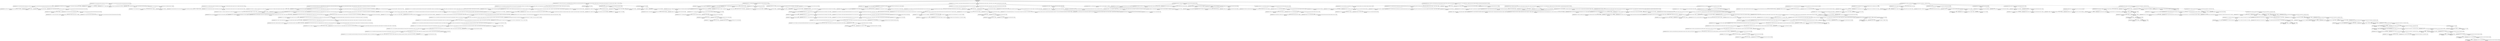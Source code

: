 digraph G{
node [shape=box];
edge [fontname=helvetica];
0 [label=<represent=None<br/>type=None<br/>>];
7 [label=<represent=[337, ['37', '103', '39', '29', '33', '104', '81', '41', '43', '11', '30', '27', '82', '12', '44', '45', '34', '42', '28', '25', '53', '38', '46', '40', '26', '54']]<br/>type=199<br/>>];
13 [label=<represent=[21, ['37', '103', '39', '29', '33', '104', '81', '41', '43', '11', '30', '27', '82', '12', '44', '45', '34', '42', '28', '25', '53', '38', '46', '40', '26', '54']]<br/>type=199<br/>>];
17 [label=<represent=[6, ['11', '87', '27', '73', '63', '13', '14', '12', '88', '28', '74', '64']]<br/>type=191<br/>>];
16 [label=<represent=[9, ['39', '43', '40', '44']]<br/>type=210<br/>>];
15 [label=<represent=[4, ['37', '29', '43', '30', '38', '44']]<br/>type=195<br/>>];
14 [label=<represent=[11, ['37', '103', '39', '29', '33', '104', '81', '41', '43', '11', '30', '27', '82', '12', '44', '45', '34', '42', '28', '25', '53', '38', '46', '40', '26', '54']]<br/>type=199<br/>>];
19 [label=<represent=[4, ['37', '39', '33', '43', '34', '44', '40', '38']]<br/>type=195<br/>>];
18 [label=<represent=[8, ['37', '103', '39', '29', '33', '104', '81', '41', '43', '11', '30', '27', '82', '12', '44', '45', '34', '42', '28', '25', '53', '38', '46', '40', '26', '54']]<br/>type=199<br/>>];
21 [label=<represent=[8, ['87', '7', '107', '43', '8', '63', '41', '88', '3', '108', '44', '45', '5', '42', '53', '6', '225', '46', '54', '64', '4', '226']]<br/>type=195<br/>>];
20 [label=<represent=[7, ['37', '103', '39', '29', '33', '104', '81', '41', '43', '11', '30', '27', '82', '12', '44', '45', '34', '42', '28', '25', '53', '38', '46', '40', '26', '54']]<br/>type=199<br/>>];
12 [label=<represent=[16, ['11', '69', '29', '41', '42', '53', '43', '30', '77', '44', '45', '70', '54', '46', '12', '78']]<br/>type=195<br/>>];
11 [label=<represent=[0, ['37', '25', '83', '84', '1', '2', '38', '26']]<br/>type=209<br/>>];
10 [label=<represent=[6, ['15', '77', '103', '163', '78', '33', '67', '104', '81', '164', '68', '82', '34', '16']]<br/>type=191<br/>>];
9 [label=<represent=[17, ['37', '29', '85', '30', '27', '7', '39', '8', '33', '86', '34', '28', '38', '40']]<br/>type=210<br/>>];
8 [label=<represent=[20, ['7', '37', '49', '43', '9', '10', '11', '50', '39', '44', '12', '193', '38', '40', '8', '194']]<br/>type=203<br/>>];
23 [label=<represent=[1, ['7', '37', '49', '43', '9', '10', '11', '50', '39', '44', '12', '193', '38', '40', '8', '194']]<br/>type=203<br/>>];
22 [label=<represent=[0, ['37', '43', '44', '38']]<br/>type=199<br/>>];
6 [label=<represent=[283, ['3', '5', '33', '137', '34', '51', '21', '138', '239', '29', '22', '103', '52', '41', '33', '43', '30', '99', '42', '53', '240', '189', '34', '44', '69', '203', '190', '204', '119', '104', '54', '81', '135', '100', '67', '70', '63', '82', '120', '136', '4', '6', '68', '64']]<br/>type=195<br/>>];
29 [label=<represent=[19, ['3', '5', '105', '33', '221', '99', '73', '95', '96', '141', '34', '69', '74', '81', '70', '63', '222', '61', '82', '142', '19', '4', '6', '106', '100', '64', '62', '20']]<br/>type=199<br/>>];
31 [label=<represent=[0, ['3', '105', '49', '50', '13', '14', '15', '107', '33', '34', '69', '70', '63', '81', '64', '82', '108', '5', '4', '106', '16', '6']]<br/>type=191<br/>>];
30 [label=<represent=[1, ['3', '5', '105', '33', '221', '99', '73', '95', '96', '141', '34', '69', '74', '81', '70', '63', '222', '61', '82', '142', '19', '4', '6', '106', '100', '64', '62', '20']]<br/>type=199<br/>>];
28 [label=<represent=[77, ['3', '5', '33', '137', '34', '51', '21', '138', '239', '29', '22', '103', '52', '41', '33', '43', '30', '99', '42', '53', '240', '189', '34', '44', '69', '203', '190', '204', '119', '104', '54', '81', '135', '100', '67', '70', '63', '82', '120', '136', '4', '6', '68', '64']]<br/>type=195<br/>>];
35 [label=<represent=[1, ['3', '29', '5', '1', '30', '31', '145', '33', '2', '21', '227', '32', '67', '68', '34', '22', '51', '73', '228', '119', '146', '135', '120', '136', '4', '6', '52', '74']]<br/>type=191<br/>>];
37 [label=<represent=[0, ['3', '29', '5', '1', '30', '31', '145', '33', '2', '21', '227', '32', '67', '68', '34', '22', '51', '73', '228', '119', '146', '135', '120', '136', '4', '6', '52', '74']]<br/>type=191<br/>>];
36 [label=<represent=[2, ['33', '21', '34', '22']]<br/>type=199<br/>>];
34 [label=<represent=[11, ['33', '81', '34', '51', '82', '52', '33', '34']]<br/>type=210<br/>>];
33 [label=<represent=[43, ['3', '5', '33', '137', '34', '51', '21', '138', '239', '29', '22', '103', '52', '41', '33', '43', '30', '99', '42', '53', '240', '189', '34', '44', '69', '203', '190', '204', '119', '104', '54', '81', '135', '100', '67', '70', '63', '82', '120', '136', '4', '6', '68', '64']]<br/>type=195<br/>>];
41 [label=<represent=[8, ['101', '99', '33', '34', '102', '100']]<br/>type=191<br/>>];
40 [label=<represent=[26, ['43', '41', '42', '53', '44', '203', '49', '50', '13', '54', '204', '14']]<br/>type=210<br/>>];
43 [label=<represent=[0, ['43', '41', '42', '53', '44', '203', '49', '50', '13', '54', '204', '14']]<br/>type=210<br/>>];
42 [label=<represent=[1, ['3', '5', '105', '53', '203', '83', '106', '84', '4', '6', '54', '204']]<br/>type=195<br/>>];
39 [label=<represent=[37, ['3', '5', '33', '137', '34', '51', '21', '138', '239', '29', '22', '103', '52', '41', '33', '43', '30', '99', '42', '53', '240', '189', '34', '44', '69', '203', '190', '204', '119', '104', '54', '81', '135', '100', '67', '70', '63', '82', '120', '136', '4', '6', '68', '64']]<br/>type=195<br/>>];
46 [label=<represent=[8, ['101', '21', '43', '105', '3', '31', '22', '73', '106', '93', '94', '127', '44', '203', '23', '204', '119', '74', '81', '102', '4', '32', '128', '24', '120', '82']]<br/>type=191<br/>>];
45 [label=<represent=[32, ['3', '5', '33', '137', '34', '51', '21', '138', '239', '29', '22', '103', '52', '41', '33', '43', '30', '99', '42', '53', '240', '189', '34', '44', '69', '203', '190', '204', '119', '104', '54', '81', '135', '100', '67', '70', '63', '82', '120', '136', '4', '6', '68', '64']]<br/>type=195<br/>>];
48 [label=<represent=[7, ['11', '5', '29', '30', '99', '33', '34', '100', '6', '13', '14', '12']]<br/>type=191<br/>>];
47 [label=<represent=[29, ['3', '5', '33', '137', '34', '51', '21', '138', '239', '29', '22', '103', '52', '41', '33', '43', '30', '99', '42', '53', '240', '189', '34', '44', '69', '203', '190', '204', '119', '104', '54', '81', '135', '100', '67', '70', '63', '82', '120', '136', '4', '6', '68', '64']]<br/>type=195<br/>>];
50 [label=<represent=[2, ['21', '101', '5', '33', '125', '34', '51', '105', '22', '73', '126', '52', '63', '106', '102', '6', '74', '64']]<br/>type=191<br/>>];
49 [label=<represent=[28, ['3', '5', '33', '137', '34', '51', '21', '138', '239', '29', '22', '103', '52', '41', '33', '43', '30', '99', '42', '53', '240', '189', '34', '44', '69', '203', '190', '204', '119', '104', '54', '81', '135', '100', '67', '70', '63', '82', '120', '136', '4', '6', '68', '64']]<br/>type=195<br/>>];
52 [label=<represent=[18, ['145', '181', '146', '182', '135', '121', '99', '122', '47', '136', '119', '48', '201', '100', '67', '202', '68', '61', '120', '62']]<br/>type=191<br/>>];
51 [label=<represent=[27, ['3', '5', '33', '137', '34', '51', '21', '138', '239', '29', '22', '103', '52', '41', '33', '43', '30', '99', '42', '53', '240', '189', '34', '44', '69', '203', '190', '204', '119', '104', '54', '81', '135', '100', '67', '70', '63', '82', '120', '136', '4', '6', '68', '64']]<br/>type=195<br/>>];
54 [label=<represent=[32, ['15', '5', '103', '6', '23', '33', '24', '34', '51', '52', '33', '104', '34', '16']]<br/>type=191<br/>>];
53 [label=<represent=[26, ['3', '5', '33', '137', '34', '51', '21', '138', '239', '29', '22', '103', '52', '41', '33', '43', '30', '99', '42', '53', '240', '189', '34', '44', '69', '203', '190', '204', '119', '104', '54', '81', '135', '100', '67', '70', '63', '82', '120', '136', '4', '6', '68', '64']]<br/>type=195<br/>>];
44 [label=<represent=[4, ['37', '33', '34', '41', '43', '42', '53', '44', '38', '54']]<br/>type=199<br/>>];
38 [label=<represent=[4, ['61', '41', '47', '117', '29', '62', '133', '48', '30', '131', '118', '42', '132', '81', '135', '134', '82', '136']]<br/>type=199<br/>>];
56 [label=<represent=[1, ['3', '5', '127', '29', '30', '131', '101', '132', '4', '6', '128', '102']]<br/>type=195<br/>>];
55 [label=<represent=[0, ['61', '41', '47', '117', '29', '62', '133', '48', '30', '131', '118', '42', '132', '81', '135', '134', '82', '136']]<br/>type=199<br/>>];
32 [label=<represent=[8, ['1', '37', '39', '29', '33', '30', '31', '34', '51', '52', '33', '34', '69', '2', '38', '40', '32', '70']]<br/>type=199<br/>>];
27 [label=<represent=[14, ['117', '5', '6', '49', '93', '118', '50', '29', '65', '107', '94', '43', '97', '30', '66', '99', '3', '63', '41', '42', '229', '44', '64', '45', '230', '135', '100', '21', '29', '136', '30', '27', '33', '22', '103', '108', '34', '51', '49', '46', '119', '50', '5', '98', '4', '28', '104', '52', '120', '6']]<br/>type=191<br/>>];
60 [label=<represent=[5, ['117', '5', '6', '49', '93', '118', '50', '29', '65', '107', '94', '43', '97', '30', '66', '99', '3', '63', '41', '42', '229', '44', '64', '45', '230', '135', '100', '21', '29', '136', '30', '27', '33', '22', '103', '108', '34', '51', '49', '46', '119', '50', '5', '98', '4', '28', '104', '52', '120', '6']]<br/>type=191<br/>>];
62 [label=<represent=[3, ['117', '5', '6', '49', '93', '118', '50', '29', '65', '107', '94', '43', '97', '30', '66', '99', '3', '63', '41', '42', '229', '44', '64', '45', '230', '135', '100', '21', '29', '136', '30', '27', '33', '22', '103', '108', '34', '51', '49', '46', '119', '50', '5', '98', '4', '28', '104', '52', '120', '6']]<br/>type=191<br/>>];
64 [label=<represent=[3, ['117', '5', '6', '49', '93', '118', '50', '29', '65', '107', '94', '43', '97', '30', '66', '99', '3', '63', '41', '42', '229', '44', '64', '45', '230', '135', '100', '21', '29', '136', '30', '27', '33', '22', '103', '108', '34', '51', '49', '46', '119', '50', '5', '98', '4', '28', '104', '52', '120', '6']]<br/>type=191<br/>>];
66 [label=<represent=[2, ['117', '5', '6', '49', '93', '118', '50', '29', '65', '107', '94', '43', '97', '30', '66', '99', '3', '63', '41', '42', '229', '44', '64', '45', '230', '135', '100', '21', '29', '136', '30', '27', '33', '22', '103', '108', '34', '51', '49', '46', '119', '50', '5', '98', '4', '28', '104', '52', '120', '6']]<br/>type=191<br/>>];
68 [label=<represent=[2, ['117', '5', '6', '49', '93', '118', '50', '29', '65', '107', '94', '43', '97', '30', '66', '99', '3', '63', '41', '42', '229', '44', '64', '45', '230', '135', '100', '21', '29', '136', '30', '27', '33', '22', '103', '108', '34', '51', '49', '46', '119', '50', '5', '98', '4', '28', '104', '52', '120', '6']]<br/>type=191<br/>>];
70 [label=<represent=[1, ['117', '5', '6', '49', '93', '118', '50', '29', '65', '107', '94', '43', '97', '30', '66', '99', '3', '63', '41', '42', '229', '44', '64', '45', '230', '135', '100', '21', '29', '136', '30', '27', '33', '22', '103', '108', '34', '51', '49', '46', '119', '50', '5', '98', '4', '28', '104', '52', '120', '6']]<br/>type=191<br/>>];
72 [label=<represent=[1, ['117', '5', '6', '49', '93', '118', '50', '29', '65', '107', '94', '43', '97', '30', '66', '99', '3', '63', '41', '42', '229', '44', '64', '45', '230', '135', '100', '21', '29', '136', '30', '27', '33', '22', '103', '108', '34', '51', '49', '46', '119', '50', '5', '98', '4', '28', '104', '52', '120', '6']]<br/>type=191<br/>>];
74 [label=<represent=[1, ['117', '5', '6', '49', '93', '118', '50', '29', '65', '107', '94', '43', '97', '30', '66', '99', '3', '63', '41', '42', '229', '44', '64', '45', '230', '135', '100', '21', '29', '136', '30', '27', '33', '22', '103', '108', '34', '51', '49', '46', '119', '50', '5', '98', '4', '28', '104', '52', '120', '6']]<br/>type=191<br/>>];
76 [label=<represent=[0, ['117', '5', '6', '49', '93', '118', '50', '29', '65', '107', '94', '43', '97', '30', '66', '99', '3', '63', '41', '42', '229', '44', '64', '45', '230', '135', '100', '21', '29', '136', '30', '27', '33', '22', '103', '108', '34', '51', '49', '46', '119', '50', '5', '98', '4', '28', '104', '52', '120', '6']]<br/>type=191<br/>>];
78 [label=<represent=[0, ['117', '5', '6', '49', '93', '118', '50', '29', '65', '107', '94', '43', '97', '30', '66', '99', '3', '63', '41', '42', '229', '44', '64', '45', '230', '135', '100', '21', '29', '136', '30', '27', '33', '22', '103', '108', '34', '51', '49', '46', '119', '50', '5', '98', '4', '28', '104', '52', '120', '6']]<br/>type=191<br/>>];
77 [label=<represent=[1, ['5', '27', '7', '11', '119', '28', '8', '67', '68', '120', '6', '12']]<br/>type=195<br/>>];
75 [label=<represent=[1, ['107', '3', '108', '4']]<br/>type=195<br/>>];
73 [label=<represent=[0, ['97', '175', '63', '135', '98', '176', '129', '136', '64', '130']]<br/>type=195<br/>>];
71 [label=<represent=[6, ['43', '3', '97', '53', '44', '45', '54', '98', '4', '46']]<br/>type=195<br/>>];
69 [label=<represent=[3, ['3', '11', '7', '27', '5', '8', '51', '12', '28', '52', '4', '6']]<br/>type=195<br/>>];
67 [label=<represent=[0, ['3', '27', '21', '28', '29', '7', '30', '8', '31', '33', '34', '35', '22', '1', '9', '10', '11', '36', '33', '34', '7', '8', '2', '4', '32', '12']]<br/>type=195<br/>>];
65 [label=<represent=[4, ['3', '73', '183', '45', '49', '50', '5', '69', '29', '184', '41', '46', '119', '30', '42', '77', '149', '4', '74', '6', '70', '120', '78', '150']]<br/>type=195<br/>>];
63 [label=<represent=[5, ['29', '21', '97', '3', '43', '41', '95', '96', '17', '22', '42', '83', '145', '44', '227', '30', '146', '41', '228', '119', '18', '84', '95', '96', '241', '120', '42', '53', '242', '98', '4', '54']]<br/>type=195<br/>>];
61 [label=<represent=[7, ['9', '3', '5', '29', '30', '10', '11', '63', '53', '64', '12', '4', '6', '54']]<br/>type=195<br/>>];
59 [label=<represent=[15, ['33', '31', '103', '34', '7', '127', '8', '104', '128', '32']]<br/>type=209<br/>>];
58 [label=<represent=[9, ['33', '3', '29', '21', '107', '105', '55', '34', '30', '69', '99', '43', '22', '103', '241', '242', '44', '203', '41', '108', '42', '149', '49', '241', '56', '50', '5', '204', '150', '135', '119', '4', '106', '70', '100', '104', '242', '6', '136', '120']]<br/>type=195<br/>>];
80 [label=<represent=[2, ['87', '21', '22', '103', '88', '104']]<br/>type=191<br/>>];
79 [label=<represent=[4, ['33', '3', '29', '21', '107', '105', '55', '34', '30', '69', '99', '43', '22', '103', '241', '242', '44', '203', '41', '108', '42', '149', '49', '241', '56', '50', '5', '204', '150', '135', '119', '4', '106', '70', '100', '104', '242', '6', '136', '120']]<br/>type=195<br/>>];
57 [label=<represent=[13, ['105', '43', '33', '106', '44', '34', '51', '93', '94', '52']]<br/>type=199<br/>>];
26 [label=<represent=[16, ['51', '52', '33', '34']]<br/>type=209<br/>>];
25 [label=<represent=[78, ['41', '163', '43', '164', '103', '42', '44', '104', '81', '101', '82', '102']]<br/>type=218<br/>>];
83 [label=<represent=[3, ['41', '163', '43', '164', '103', '42', '44', '104', '81', '101', '82', '102']]<br/>type=218<br/>>];
85 [label=<represent=[1, ['41', '163', '43', '164', '103', '42', '44', '104', '81', '101', '82', '102']]<br/>type=218<br/>>];
84 [label=<represent=[0, ['3', '5', '101', '179', '102', '4', '6', '180']]<br/>type=195<br/>>];
82 [label=<represent=[0, ['11', '41', '43', '95', '96', '12', '42', '44']]<br/>type=195<br/>>];
81 [label=<represent=[1, ['103', '104', '81', '82']]<br/>type=199<br/>>];
24 [label=<represent=[22, ['29', '137', '30', '138']]<br/>type=210<br/>>];
87 [label=<represent=[1, ['29', '137', '30', '138']]<br/>type=210<br/>>];
86 [label=<represent=[0, ['21', '127', '22', '137', '128', '138']]<br/>type=195<br/>>];
5 [label=<represent=[126, ['37', '7', '8', '63', '49', '61', '50', '39', '64', '62', '21', '33', '22', '38', '40', '34']]<br/>type=209<br/>>];
93 [label=<represent=[1, ['37', '21', '22', '38', '65', '66']]<br/>type=199<br/>>];
92 [label=<represent=[13, ['7', '95', '96', '211', '212', '8']]<br/>type=195<br/>>];
91 [label=<represent=[7, ['37', '7', '8', '63', '49', '61', '50', '39', '64', '62', '21', '33', '22', '38', '40', '34']]<br/>type=209<br/>>];
95 [label=<represent=[2, ['25', '26', '7', '65', '49', '8', '66', '50', '63', '21', '37', '39', '22', '38', '40', '64']]<br/>type=209<br/>>];
97 [label=<represent=[0, ['25', '26', '7', '65', '49', '8', '66', '50', '63', '21', '37', '39', '22', '38', '40', '64']]<br/>type=209<br/>>];
96 [label=<represent=[1, ['63', '77', '21', '47', '22', '39', '78', '40', '64', '48']]<br/>type=210<br/>>];
94 [label=<represent=[4, ['65', '49', '21', '66', '50', '37', '39', '22', '73', '74', '38', '40']]<br/>type=210<br/>>];
99 [label=<represent=[2, ['37', '7', '8', '63', '49', '61', '50', '39', '64', '62', '21', '33', '22', '38', '40', '34']]<br/>type=209<br/>>];
101 [label=<represent=[1, ['37', '7', '8', '63', '49', '61', '50', '39', '64', '62', '21', '33', '22', '38', '40', '34']]<br/>type=209<br/>>];
100 [label=<represent=[2, ['65', '49', '21', '66', '50', '37', '39', '22', '73', '74', '38', '40']]<br/>type=210<br/>>];
103 [label=<represent=[0, ['21', '37', '39', '22', '38', '40']]<br/>type=209<br/>>];
102 [label=<represent=[1, ['65', '49', '21', '66', '50', '37', '39', '22', '73', '74', '38', '40']]<br/>type=210<br/>>];
105 [label=<represent=[1, ['7', '49', '21', '50', '39', '40', '22', '8']]<br/>type=209<br/>>];
104 [label=<represent=[0, ['65', '49', '21', '66', '50', '37', '39', '22', '73', '74', '38', '40']]<br/>type=210<br/>>];
98 [label=<represent=[0, ['37', '21', '22', '38']]<br/>type=210<br/>>];
90 [label=<represent=[3, ['37', '39', '29', '7', '8', '63', '30', '64', '38', '40']]<br/>type=218<br/>>];
108 [label=<represent=[1, ['37', '39', '117', '207', '1', '208', '59', '118', '7', '60', '8', '63', '125', '209', '126', '64', '210', '2', '40', '38']]<br/>type=209<br/>>];
107 [label=<represent=[0, ['37', '39', '29', '7', '8', '63', '30', '64', '38', '40']]<br/>type=218<br/>>];
106 [label=<represent=[2, ['37', '7', '8', '63', '64', '38']]<br/>type=210<br/>>];
89 [label=<represent=[0, ['29', '37', '1', '121', '30', '39', '122', '47', '63', '64', '33', '38', '40', '34', '51', '49', '48', '2', '52', '50']]<br/>type=210<br/>>];
111 [label=<represent=[1, ['37', '39', '38', '40']]<br/>type=209<br/>>];
110 [label=<represent=[5, ['37', '39', '7', '8', '33', '38', '40', '34']]<br/>type=218<br/>>];
109 [label=<represent=[0, ['29', '37', '1', '121', '30', '39', '122', '47', '63', '64', '33', '38', '40', '34', '51', '49', '48', '2', '52', '50']]<br/>type=210<br/>>];
113 [label=<represent=[1, ['37', '39', '38', '40']]<br/>type=209<br/>>];
112 [label=<represent=[0, ['29', '37', '1', '121', '30', '39', '122', '47', '63', '64', '33', '38', '40', '34', '51', '49', '48', '2', '52', '50']]<br/>type=210<br/>>];
115 [label=<represent=[1, ['37', '39', '63', '64', '38', '40']]<br/>type=209<br/>>];
114 [label=<represent=[0, ['29', '37', '1', '121', '30', '39', '122', '47', '63', '64', '33', '38', '40', '34', '51', '49', '48', '2', '52', '50']]<br/>type=210<br/>>];
117 [label=<represent=[1, ['29', '37', '30', '39', '38', '40']]<br/>type=209<br/>>];
116 [label=<represent=[0, ['29', '37', '1', '121', '30', '39', '122', '47', '63', '64', '33', '38', '40', '34', '51', '49', '48', '2', '52', '50']]<br/>type=210<br/>>];
88 [label=<represent=[17, ['1', '43', '49', '50', '39', '44', '2', '21', '22', '41', '42', '40']]<br/>type=203<br/>>];
4 [label=<represent=[74, ['11', '67', '68', '21', '29', '145', '30', '99', '49', '93', '65', '75', '12', '15', '22', '76', '1', '55', '50', '94', '66', '63', '43', '100', '146', '2', '29', '135', '21', '64', '136', '22', '56', '59', '30', '16', '60', '44']]<br/>type=191<br/>>];
122 [label=<represent=[21, ['97', '43', '51', '95', '44', '52', '96', '98']]<br/>type=199<br/>>];
121 [label=<represent=[37, ['11', '49', '29', '37', '135', '21', '50', '136', '39', '211', '22', '30', '212', '12', '38', '40']]<br/>type=195<br/>>];
125 [label=<represent=[0, ['135', '136', '169', '39', '170', '40']]<br/>type=209<br/>>];
124 [label=<represent=[2, ['11', '23', '109', '129', '19', '24', '110', '135', '130', '20', '136', '12']]<br/>type=191<br/>>];
123 [label=<represent=[1, ['11', '49', '29', '37', '135', '21', '50', '136', '39', '211', '22', '30', '212', '12', '38', '40']]<br/>type=195<br/>>];
120 [label=<represent=[11, ['11', '67', '68', '21', '29', '145', '30', '99', '49', '93', '65', '75', '12', '15', '22', '76', '1', '55', '50', '94', '66', '63', '43', '100', '146', '2', '29', '135', '21', '64', '136', '22', '56', '59', '30', '16', '60', '44']]<br/>type=191<br/>>];
129 [label=<represent=[9, ['11', '67', '68', '21', '29', '145', '30', '99', '49', '93', '65', '75', '12', '15', '22', '76', '1', '55', '50', '94', '66', '63', '43', '100', '146', '2', '29', '135', '21', '64', '136', '22', '56', '59', '30', '16', '60', '44']]<br/>type=191<br/>>];
131 [label=<represent=[8, ['11', '67', '68', '21', '29', '145', '30', '99', '49', '93', '65', '75', '12', '15', '22', '76', '1', '55', '50', '94', '66', '63', '43', '100', '146', '2', '29', '135', '21', '64', '136', '22', '56', '59', '30', '16', '60', '44']]<br/>type=191<br/>>];
133 [label=<represent=[7, ['11', '67', '68', '21', '29', '145', '30', '99', '49', '93', '65', '75', '12', '15', '22', '76', '1', '55', '50', '94', '66', '63', '43', '100', '146', '2', '29', '135', '21', '64', '136', '22', '56', '59', '30', '16', '60', '44']]<br/>type=191<br/>>];
135 [label=<represent=[7, ['11', '67', '68', '21', '29', '145', '30', '99', '49', '93', '65', '75', '12', '15', '22', '76', '1', '55', '50', '94', '66', '63', '43', '100', '146', '2', '29', '135', '21', '64', '136', '22', '56', '59', '30', '16', '60', '44']]<br/>type=191<br/>>];
137 [label=<represent=[7, ['11', '67', '68', '21', '29', '145', '30', '99', '49', '93', '65', '75', '12', '15', '22', '76', '1', '55', '50', '94', '66', '63', '43', '100', '146', '2', '29', '135', '21', '64', '136', '22', '56', '59', '30', '16', '60', '44']]<br/>type=191<br/>>];
139 [label=<represent=[7, ['11', '67', '68', '21', '29', '145', '30', '99', '49', '93', '65', '75', '12', '15', '22', '76', '1', '55', '50', '94', '66', '63', '43', '100', '146', '2', '29', '135', '21', '64', '136', '22', '56', '59', '30', '16', '60', '44']]<br/>type=191<br/>>];
138 [label=<represent=[16, ['3', '9', '29', '7', '10', '11', '30', '77', '12', '193', '194', '8', '63', '4', '78', '64']]<br/>type=195<br/>>];
141 [label=<represent=[1, ['11', '63', '64', '12']]<br/>type=191<br/>>];
140 [label=<represent=[0, ['3', '9', '29', '7', '10', '11', '30', '77', '12', '193', '194', '8', '63', '4', '78', '64']]<br/>type=195<br/>>];
136 [label=<represent=[8, ['31', '41', '95', '96', '85', '17', '42', '145', '146', '135', '86', '18', '227', '95', '96', '136', '228', '32']]<br/>type=195<br/>>];
134 [label=<represent=[12, ['11', '7', '53', '8', '49', '12', '54', '50']]<br/>type=195<br/>>];
132 [label=<represent=[18, ['25', '26', '63', '149', '45', '150', '135', '46', '136', '64']]<br/>type=195<br/>>];
130 [label=<represent=[19, ['3', '5', '27', '101', '6', '28', '102', '67', '21', '13', '14', '33', '147', '49', '34', '50', '7', '8', '63', '93', '22', '1', '148', '68', '64', '94', '105', '2', '103', '106', '153', '154', '155', '93', '156', '157', '94', '158', '29', '30', '27', '104', '28', '4']]<br/>type=195<br/>>];
143 [label=<represent=[1, ['11', '131', '132', '67', '13', '14', '12', '68']]<br/>type=191<br/>>];
142 [label=<represent=[0, ['3', '5', '53', '105', '106', '27', '28', '67', '147', '68', '6', '148', '13', '14', '79', '29', '30', '11', '12', '54', '4', '80']]<br/>type=195<br/>>];
145 [label=<represent=[2, ['11', '3', '5', '63', '64', '6', '12', '4']]<br/>type=191<br/>>];
144 [label=<represent=[0, ['3', '5', '53', '105', '106', '27', '28', '67', '147', '68', '6', '148', '13', '14', '79', '29', '30', '11', '12', '54', '4', '80']]<br/>type=195<br/>>];
128 [label=<represent=[25, ['21', '185', '22', '199', '186', '200']]<br/>type=209<br/>>];
127 [label=<represent=[36, ['31', '51', '15', '52', '63', '32', '29', '64', '30', '16']]<br/>type=218<br/>>];
147 [label=<represent=[0, ['31', '73', '15', '32', '29', '30', '27', '23', '24', '74', '13', '14', '16', '28']]<br/>type=191<br/>>];
146 [label=<represent=[5, ['31', '51', '15', '52', '63', '32', '29', '64', '30', '16']]<br/>type=218<br/>>];
149 [label=<represent=[0, ['63', '29', '64', '30']]<br/>type=191<br/>>];
148 [label=<represent=[2, ['31', '51', '15', '52', '63', '32', '29', '64', '30', '16']]<br/>type=218<br/>>];
151 [label=<represent=[0, ['15', '31', '43', '44', '32', '16']]<br/>type=191<br/>>];
150 [label=<represent=[1, ['31', '51', '15', '52', '63', '32', '29', '64', '30', '16']]<br/>type=218<br/>>];
126 [label=<represent=[0, ['3', '5', '93', '141', '6', '21', '94', '29', '41', '49', '97', '22', '30', '50', '77', '78', '29', '42', '30', '99', '145', '9', '10', '101', '100', '4', '142', '98', '146', '102']]<br/>type=195<br/>>];
153 [label=<represent=[2, ['21', '15', '29', '49', '30', '50', '31', '71', '51', '22', '32', '73', '29', '75', '76', '30', '77', '78', '29', '72', '49', '50', '13', '14', '79', '30', '31', '80', '13', '32', '14', '29', '79', '52', '33', '80', '13', '30', '77', '74', '14', '78', '29', '81', '34', '30', '27', '28', '82', '16']]<br/>type=191<br/>>];
152 [label=<represent=[0, ['3', '5', '93', '141', '6', '21', '94', '29', '41', '49', '97', '22', '30', '50', '77', '78', '29', '42', '30', '99', '145', '9', '10', '101', '100', '4', '142', '98', '146', '102']]<br/>type=195<br/>>];
119 [label=<represent=[13, ['31', '93', '7', '94', '127', '8', '63', '23', '24', '64', '128', '32']]<br/>type=209<br/>>];
155 [label=<represent=[0, ['31', '93', '7', '94', '127', '8', '63', '23', '24', '64', '128', '32']]<br/>type=209<br/>>];
157 [label=<represent=[0, ['31', '93', '7', '94', '127', '8', '63', '23', '24', '64', '128', '32']]<br/>type=209<br/>>];
156 [label=<represent=[1, ['11', '3', '7', '4', '8', '63', '87', '13', '12', '64', '88', '14']]<br/>type=195<br/>>];
154 [label=<represent=[1, ['3', '95', '96', '41', '211', '212', '19', '93', '20', '31', '43', '42', '94', '63', '95', '64', '96', '32', '67', '101', '44', '68', '102', '4']]<br/>type=195<br/>>];
118 [label=<represent=[6, ['65', '11', '43', '49', '41', '50', '66', '44', '227', '42', '145', '228', '12', '146']]<br/>type=218<br/>>];
160 [label=<represent=[2, ['99', '1', '11', '145', '227', '100', '2', '29', '21', '228', '119', '12', '9', '146', '135', '30', '31', '22', '136', '73', '120', '10', '11', '32', '74', '12']]<br/>type=191<br/>>];
159 [label=<represent=[1, ['65', '11', '43', '49', '41', '50', '66', '44', '227', '42', '145', '228', '12', '146']]<br/>type=218<br/>>];
158 [label=<represent=[0, ['11', '43', '44', '12']]<br/>type=195<br/>>];
3 [label=<represent=[15, ['33', '37', '49', '41', '50', '39', '163', '42', '34', '40', '23', '164', '38', '24']]<br/>type=218<br/>>];
167 [label=<represent=[6, ['41', '49', '50', '13', '14', '49', '50', '39', '33', '42', '34', '40']]<br/>type=199<br/>>];
166 [label=<represent=[9, ['3', '63', '41', '101', '117', '163', '31', '42', '53', '64', '102', '118', '32', '54', '164', '4']]<br/>type=195<br/>>];
165 [label=<represent=[12, ['15', '125', '81', '23', '24', '129', '109', '126', '19', '130', '110', '16', '82', '20']]<br/>type=191<br/>>];
164 [label=<represent=[10, ['33', '37', '163', '39', '34', '38', '40', '164']]<br/>type=209<br/>>];
163 [label=<represent=[0, ['37', '163', '47', '164', '48', '38']]<br/>type=218<br/>>];
162 [label=<represent=[5, ['33', '41', '37', '163', '49', '42', '50', '34', '164', '38']]<br/>type=210<br/>>];
170 [label=<represent=[2, ['163', '79', '164', '80']]<br/>type=209<br/>>];
169 [label=<represent=[0, ['33', '37', '49', '41', '50', '39', '163', '42', '34', '40', '23', '164', '38', '24']]<br/>type=218<br/>>];
168 [label=<represent=[1, ['33', '41', '37', '163', '49', '42', '50', '34', '164', '38']]<br/>type=210<br/>>];
161 [label=<represent=[1, ['63', '37', '21', '95', '39', '22', '96', '175', '64', '176', '15', '19', '20', '33', '34', '40', '23', '38', '109', '16', '24', '110']]<br/>type=203<br/>>];
173 [label=<represent=[2, ['37', '95', '21', '39', '40', '23', '43', '96', '24', '211', '137', '22', '44', '138', '212', '19', '20', '38']]<br/>type=209<br/>>];
172 [label=<represent=[0, ['63', '37', '21', '95', '39', '22', '96', '175', '64', '176', '15', '19', '20', '33', '34', '40', '23', '38', '109', '16', '24', '110']]<br/>type=203<br/>>];
175 [label=<represent=[1, ['87', '41', '39', '29', '88', '40', '23', '42', '30', '24']]<br/>type=209<br/>>];
174 [label=<represent=[0, ['63', '37', '21', '95', '39', '22', '96', '175', '64', '176', '15', '19', '20', '33', '34', '40', '23', '38', '109', '16', '24', '110']]<br/>type=203<br/>>];
177 [label=<represent=[1, ['37', '49', '50', '21', '39', '41', '27', '125', '22', '42', '126', '40', '28', '29', '135', '38', '30', '136']]<br/>type=209<br/>>];
176 [label=<represent=[0, ['63', '37', '21', '95', '39', '22', '96', '175', '64', '176', '15', '19', '20', '33', '34', '40', '23', '38', '109', '16', '24', '110']]<br/>type=203<br/>>];
171 [label=<represent=[4, ['15', '19', '20', '33', '34', '23', '16', '24']]<br/>type=195<br/>>];
2 [label=<represent=[200, ['33', '37', '39', '41', '40', '49', '93', '34', '42', '69', '149', '75', '94', '76', '61', '105', '141', '55', '50', '5', '62', '29', '142', '30', '77', '70', '150', '33', '41', '139', '34', '25', '42', '183', '106', '56', '6', '140', '26', '184', '49', '38', '78', '50']]<br/>type=210<br/>>];
184 [label=<represent=[35, ['37', '33', '103', '39', '41', '34', '69', '42', '149', '147', '40', '150', '148', '135', '13', '14', '49', '50', '136', '104', '38', '70']]<br/>type=199<br/>>];
186 [label=<represent=[1, ['37', '39', '139', '103', '40', '140', '104', '38']]<br/>type=209<br/>>];
185 [label=<represent=[0, ['29', '37', '39', '41', '42', '30', '40', '49', '50', '13', '14', '49', '50', '39', '38', '40']]<br/>type=199<br/>>];
188 [label=<represent=[2, ['37', '13', '14', '49', '38', '109', '50', '110']]<br/>type=209<br/>>];
187 [label=<represent=[0, ['29', '37', '39', '41', '42', '30', '40', '49', '50', '13', '14', '49', '50', '39', '38', '40']]<br/>type=199<br/>>];
183 [label=<represent=[20, ['27', '3', '49', '50', '33', '5', '93', '28', '41', '29', '95', '94', '96', '105', '141', '30', '31', '34', '69', '42', '53', '70', '63', '43', '6', '107', '64', '44', '203', '32', '54', '108', '4', '142', '204', '106']]<br/>type=195<br/>>];
191 [label=<represent=[0, ['3', '93', '94', '105', '61', '62', '4', '106']]<br/>type=191<br/>>];
190 [label=<represent=[2, ['27', '3', '49', '50', '33', '5', '93', '28', '41', '29', '95', '94', '96', '105', '141', '30', '31', '34', '69', '42', '53', '70', '63', '43', '6', '107', '64', '44', '203', '32', '54', '108', '4', '142', '204', '106']]<br/>type=195<br/>>];
189 [label=<represent=[6, ['93', '94', '105', '43', '106', '44']]<br/>type=199<br/>>];
182 [label=<represent=[27, ['101', '5', '3', '102', '6', '4']]<br/>type=191<br/>>];
181 [label=<represent=[57, ['37', '63', '41', '93', '94', '49', '50', '39', '64', '42', '40', '49', '38', '50']]<br/>type=209<br/>>];
180 [label=<represent=[59, ['33', '39', '93', '40', '49', '94', '105', '34', '50', '5', '6', '106']]<br/>type=218<br/>>];
179 [label=<represent=[33, ['33', '37', '39', '41', '40', '49', '93', '34', '42', '69', '149', '75', '94', '76', '61', '105', '141', '55', '50', '5', '62', '29', '142', '30', '77', '70', '150', '33', '41', '139', '34', '25', '42', '183', '106', '56', '6', '140', '26', '184', '49', '38', '78', '50']]<br/>type=210<br/>>];
198 [label=<represent=[43, ['37', '41', '39', '51', '42', '145', '52', '69', '146', '70', '135', '38', '40', '136']]<br/>type=199<br/>>];
197 [label=<represent=[44, ['33', '3', '215', '49', '53', '45', '34', '69', '50', '5', '216', '70', '63', '54', '135', '46', '119', '64', '4', '6', '136', '120']]<br/>type=195<br/>>];
196 [label=<represent=[41, ['231', '83', '33', '84', '34', '232']]<br/>type=191<br/>>];
195 [label=<represent=[11, ['37', '41', '23', '42', '24', '29', '61', '62', '13', '14', '38', '30']]<br/>type=209<br/>>];
194 [label=<represent=[23, ['67', '11', '147', '93', '227', '49', '68', '148', '94', '50', '225', '97', '29', '91', '30', '27', '226', '49', '92', '28', '98', '50', '228', '12']]<br/>type=218<br/>>];
200 [label=<represent=[1, ['231', '225', '229', '77', '232', '226', '230', '78']]<br/>type=191<br/>>];
199 [label=<represent=[0, ['67', '11', '147', '93', '227', '49', '68', '148', '94', '50', '225', '97', '29', '91', '30', '27', '226', '49', '92', '28', '98', '50', '228', '12']]<br/>type=218<br/>>];
193 [label=<represent=[25, ['33', '37', '39', '41', '40', '49', '93', '34', '42', '69', '149', '75', '94', '76', '61', '105', '141', '55', '50', '5', '62', '29', '142', '30', '77', '70', '150', '33', '41', '139', '34', '25', '42', '183', '106', '56', '6', '140', '26', '184', '49', '38', '78', '50']]<br/>type=210<br/>>];
206 [label=<represent=[23, ['37', '39', '41', '43', '137', '163', '138', '165', '44', '167', '164', '67', '166', '169', '42', '168', '119', '137', '68', '120', '43', '170', '29', '138', '44', '171', '173', '175', '30', '172', '174', '40', '176', '38']]<br/>type=199<br/>>];
205 [label=<represent=[3, ['63', '41', '107', '43', '3', '42', '44', '149', '108', '5', '6', '4', '150', '64']]<br/>type=195<br/>>];
204 [label=<represent=[0, ['15', '111', '113', '33', '23', '34', '24', '112', '114', '29', '30', '16']]<br/>type=191<br/>>];
203 [label=<represent=[5, ['77', '83', '41', '89', '91', '61', '93', '95', '94', '97', '96', '62', '90', '78', '84', '42', '92', '98']]<br/>type=209<br/>>];
208 [label=<represent=[0, ['77', '83', '41', '89', '91', '61', '93', '95', '94', '97', '96', '62', '90', '78', '84', '42', '92', '98']]<br/>type=209<br/>>];
207 [label=<represent=[1, ['41', '93', '42', '94', '97', '98']]<br/>type=195<br/>>];
202 [label=<represent=[21, ['43', '33', '29', '44', '34', '30']]<br/>type=218<br/>>];
201 [label=<represent=[20, ['33', '37', '39', '41', '40', '49', '93', '34', '42', '69', '149', '75', '94', '76', '61', '105', '141', '55', '50', '5', '62', '29', '142', '30', '77', '70', '150', '33', '41', '139', '34', '25', '42', '183', '106', '56', '6', '140', '26', '184', '49', '38', '78', '50']]<br/>type=210<br/>>];
214 [label=<represent=[8, ['37', '39', '41', '42', '145', '139', '140', '146', '135', '136', '40', '49', '38', '50']]<br/>type=199<br/>>];
213 [label=<represent=[0, ['3', '5', '97', '69', '9', '175', '70', '10', '33', '101', '34', '102', '193', '194', '176', '98', '129', '6', '130', '23', '24', '4']]<br/>type=195<br/>>];
212 [label=<represent=[27, ['101', '141', '142', '95', '96', '143', '102', '144']]<br/>type=191<br/>>];
216 [label=<represent=[1, ['101', '141', '142', '95', '96', '143', '102', '144']]<br/>type=191<br/>>];
215 [label=<represent=[0, ['91', '101', '141', '92', '102', '142']]<br/>type=199<br/>>];
211 [label=<represent=[20, ['33', '93', '34', '94', '127', '128', '129', '130']]<br/>type=209<br/>>];
210 [label=<represent=[19, ['41', '31', '21', '43', '49', '105', '42', '145', '51', '106', '129', '50', '39', '32', '130', '22', '44', '146', '52', '40']]<br/>type=218<br/>>];
218 [label=<represent=[0, ['41', '31', '21', '43', '49', '105', '42', '145', '51', '106', '129', '50', '39', '32', '130', '22', '44', '146', '52', '40']]<br/>type=218<br/>>];
217 [label=<represent=[1, ['63', '67', '43', '3', '115', '105', '41', '68', '42', '53', '44', '106', '129', '116', '49', '64', '4', '54', '130', '50']]<br/>type=195<br/>>];
209 [label=<represent=[16, ['33', '37', '39', '41', '40', '49', '93', '34', '42', '69', '149', '75', '94', '76', '61', '105', '141', '55', '50', '5', '62', '29', '142', '30', '77', '70', '150', '33', '41', '139', '34', '25', '42', '183', '106', '56', '6', '140', '26', '184', '49', '38', '78', '50']]<br/>type=210<br/>>];
222 [label=<represent=[3, ['29', '21', '37', '105', '30', '27', '22', '83', '177', '28', '84', '29', '106', '30', '77', '78', '38', '178']]<br/>type=209<br/>>];
221 [label=<represent=[14, ['33', '37', '39', '41', '40', '49', '93', '34', '42', '69', '149', '75', '94', '76', '61', '105', '141', '55', '50', '5', '62', '29', '142', '30', '77', '70', '150', '33', '41', '139', '34', '25', '42', '183', '106', '56', '6', '140', '26', '184', '49', '38', '78', '50']]<br/>type=210<br/>>];
226 [label=<represent=[9, ['37', '39', '61', '62', '38', '40']]<br/>type=209<br/>>];
225 [label=<represent=[10, ['33', '37', '39', '41', '40', '49', '93', '34', '42', '69', '149', '75', '94', '76', '61', '105', '141', '55', '50', '5', '62', '29', '142', '30', '77', '70', '150', '33', '41', '139', '34', '25', '42', '183', '106', '56', '6', '140', '26', '184', '49', '38', '78', '50']]<br/>type=210<br/>>];
230 [label=<represent=[12, ['91', '139', '55', '56', '127', '92', '140', '128']]<br/>type=209<br/>>];
229 [label=<represent=[7, ['33', '37', '39', '41', '40', '49', '93', '34', '42', '69', '149', '75', '94', '76', '61', '105', '141', '55', '50', '5', '62', '29', '142', '30', '77', '70', '150', '33', '41', '139', '34', '25', '42', '183', '106', '56', '6', '140', '26', '184', '49', '38', '78', '50']]<br/>type=210<br/>>];
232 [label=<represent=[6, ['33', '37', '39', '41', '40', '49', '93', '34', '42', '69', '149', '75', '94', '76', '61', '105', '141', '55', '50', '5', '62', '29', '142', '30', '77', '70', '150', '33', '41', '139', '34', '25', '42', '183', '106', '56', '6', '140', '26', '184', '49', '38', '78', '50']]<br/>type=210<br/>>];
234 [label=<represent=[5, ['33', '37', '39', '41', '40', '49', '93', '34', '42', '69', '149', '75', '94', '76', '61', '105', '141', '55', '50', '5', '62', '29', '142', '30', '77', '70', '150', '33', '41', '139', '34', '25', '42', '183', '106', '56', '6', '140', '26', '184', '49', '38', '78', '50']]<br/>type=210<br/>>];
236 [label=<represent=[4, ['33', '37', '39', '41', '40', '49', '93', '34', '42', '69', '149', '75', '94', '76', '61', '105', '141', '55', '50', '5', '62', '29', '142', '30', '77', '70', '150', '33', '41', '139', '34', '25', '42', '183', '106', '56', '6', '140', '26', '184', '49', '38', '78', '50']]<br/>type=210<br/>>];
235 [label=<represent=[0, ['37', '33', '29', '43', '30', '34', '25', '44', '121', '26', '122', '38']]<br/>type=195<br/>>];
238 [label=<represent=[1, ['37', '43', '55', '57', '58', '19', '56', '59', '20', '44', '60', '38']]<br/>type=210<br/>>];
237 [label=<represent=[0, ['37', '33', '29', '43', '30', '34', '25', '44', '121', '26', '122', '38']]<br/>type=195<br/>>];
240 [label=<represent=[1, ['37', '7', '47', '8', '33', '34', '38', '48']]<br/>type=210<br/>>];
239 [label=<represent=[0, ['37', '33', '29', '43', '30', '34', '25', '44', '121', '26', '122', '38']]<br/>type=195<br/>>];
233 [label=<represent=[0, ['49', '3', '50', '5', '4', '6']]<br/>type=195<br/>>];
231 [label=<represent=[0, ['11', '35', '149', '77', '45', '12', '46', '36', '78', '150']]<br/>type=195<br/>>];
228 [label=<represent=[5, ['3', '105', '53', '169', '7', '99', '13', '170', '100', '14', '5', '106', '6', '4', '54', '8']]<br/>type=195<br/>>];
227 [label=<represent=[11, ['69', '70']]<br/>type=199<br/>>];
224 [label=<represent=[0, ['33', '34', '7', '41', '42', '8']]<br/>type=195<br/>>];
223 [label=<represent=[8, ['37', '131', '132', '67', '61', '68', '41', '62', '29', '30', '42', '38']]<br/>type=199<br/>>];
220 [label=<represent=[5, ['33', '9', '65', '5', '10', '205', '34', '66', '7', '206', '8', '6']]<br/>type=195<br/>>];
242 [label=<represent=[1, ['33', '34']]<br/>type=209<br/>>];
241 [label=<represent=[0, ['33', '9', '65', '5', '10', '205', '34', '66', '7', '206', '8', '6']]<br/>type=195<br/>>];
219 [label=<represent=[1, ['37', '41', '42', '38']]<br/>type=199<br/>>];
192 [label=<represent=[12, ['37', '7', '53', '15', '39', '81', '54', '40', '16', '49', '38', '8', '82', '50']]<br/>type=203<br/>>];
244 [label=<represent=[0, ['37', '49', '38', '50']]<br/>type=209<br/>>];
243 [label=<represent=[1, ['37', '7', '53', '15', '39', '81', '54', '40', '16', '49', '38', '8', '82', '50']]<br/>type=203<br/>>];
246 [label=<represent=[1, ['37', '49', '38', '50', '13', '14', '43', '44']]<br/>type=209<br/>>];
245 [label=<represent=[0, ['37', '7', '53', '15', '39', '81', '54', '40', '16', '49', '38', '8', '82', '50']]<br/>type=203<br/>>];
178 [label=<represent=[0, ['63', '64', '41', '49', '65', '50', '29', '66', '37', '42', '30', '131', '38', '132']]<br/>type=203<br/>>];
248 [label=<represent=[0, ['63', '64', '41', '49', '65', '50', '29', '66', '37', '42', '30', '131', '38', '132']]<br/>type=203<br/>>];
247 [label=<represent=[1, ['41', '42']]<br/>type=195<br/>>];
1 [label=<represent=[48, ['37', '49', '61', '29', '50', '39', '62', '30', '31', '40', '32', '67', '49', '50', '11', '68', '38', '12']]<br/>type=203<br/>>];
255 [label=<represent=[58, ['25', '37', '47', '49', '26', '33', '29', '50', '39', '30', '31', '34', '51', '48', '52', '41', '42', '53', '40', '38', '32', '54']]<br/>type=199<br/>>];
258 [label=<represent=[0, ['15', '181', '183', '105', '99', '182', '49', '184', '100', '29', '41', '50', '42', '53', '39', '30', '31', '32', '29', '54', '40', '106', '30', '16']]<br/>type=191<br/>>];
257 [label=<represent=[1, ['49', '51', '50', '41', '5', '31', '42', '53', '32', '67', '52', '54', '68', '6']]<br/>type=195<br/>>];
256 [label=<represent=[2, ['25', '37', '47', '49', '26', '33', '29', '50', '39', '30', '31', '34', '51', '48', '52', '41', '42', '53', '40', '38', '32', '54']]<br/>type=199<br/>>];
254 [label=<represent=[27, ['3', '5', '29', '30', '27', '21', '9', '28', '67', '68', '22', '10', '11', '29', '30', '12', '4', '6']]<br/>type=195<br/>>];
260 [label=<represent=[3, ['131', '11', '51', '3', '132', '12', '52', '4']]<br/>type=191<br/>>];
262 [label=<represent=[0, ['131', '11', '51', '3', '132', '12', '52', '4']]<br/>type=191<br/>>];
261 [label=<represent=[1, ['7', '11', '3', '8', '12', '4']]<br/>type=195<br/>>];
259 [label=<represent=[2, ['3', '5', '29', '30', '27', '21', '9', '28', '67', '68', '22', '10', '11', '29', '30', '12', '4', '6']]<br/>type=195<br/>>];
253 [label=<represent=[79, ['11', '91', '135', '136', '49', '50', '67', '13', '14', '92', '68', '109', '110', '12']]<br/>type=191<br/>>];
264 [label=<represent=[0, ['91', '49', '92', '50']]<br/>type=209<br/>>];
263 [label=<represent=[1, ['11', '125', '3', '23', '126', '4', '109', '129', '24', '110', '130', '12']]<br/>type=191<br/>>];
252 [label=<represent=[75, ['37', '39', '40', '49', '50', '13', '14', '21', '23', '151', '152', '22', '24', '38']]<br/>type=209<br/>>];
267 [label=<represent=[1, ['53', '49', '7', '50', '67', '13', '14', '23', '24', '49', '68', '50', '39', '40', '54', '8']]<br/>type=209<br/>>];
266 [label=<represent=[2, ['101', '3', '97', '49', '50', '13', '102', '4', '98', '14']]<br/>type=191<br/>>];
265 [label=<represent=[3, ['53', '49', '50', '13', '14', '54']]<br/>type=195<br/>>];
270 [label=<represent=[0, ['13', '14']]<br/>type=209<br/>>];
269 [label=<represent=[2, ['15', '191', '16', '49', '50', '13', '192', '14']]<br/>type=191<br/>>];
268 [label=<represent=[1, ['53', '49', '50', '13', '14', '54']]<br/>type=195<br/>>];
251 [label=<represent=[19, ['37', '39', '61', '29', '30', '40', '62', '38']]<br/>type=218<br/>>];
272 [label=<represent=[0, ['37', '39', '61', '29', '30', '40', '62', '38']]<br/>type=218<br/>>];
271 [label=<represent=[1, ['37', '39', '121', '29', '122', '47', '30', '48', '40', '38']]<br/>type=199<br/>>];
250 [label=<represent=[23, ['29', '49', '37', '50', '39', '30', '31', '38', '109', '40', '32', '110']]<br/>type=210<br/>>];
274 [label=<represent=[1, ['101', '109', '110', '102']]<br/>type=191<br/>>];
273 [label=<represent=[0, ['29', '49', '37', '50', '39', '30', '31', '38', '109', '40', '32', '110']]<br/>type=210<br/>>];
276 [label=<represent=[1, ['17', '18', '109', '219', '110', '220']]<br/>type=191<br/>>];
275 [label=<represent=[0, ['29', '49', '37', '50', '39', '30', '31', '38', '109', '40', '32', '110']]<br/>type=210<br/>>];
249 [label=<represent=[10, ['37', '49', '61', '29', '50', '39', '62', '30', '31', '40', '32', '67', '49', '50', '11', '68', '38', '12']]<br/>type=203<br/>>];
283 [label=<represent=[22, ['69', '29', '1', '37', '39', '30', '31', '70', '2', '32', '40', '38']]<br/>type=199<br/>>];
285 [label=<represent=[1, ['185', '5', '69', '186', '6', '39', '87', '70', '40', '88']]<br/>type=209<br/>>];
284 [label=<represent=[0, ['69', '29', '1', '37', '39', '30', '31', '70', '2', '32', '40', '38']]<br/>type=199<br/>>];
282 [label=<represent=[45, ['15', '29', '137', '138', '173', '30', '77', '16', '78', '67', '11', '174', '68', '12']]<br/>type=195<br/>>];
287 [label=<represent=[1, ['15', '67', '16', '68']]<br/>type=191<br/>>];
286 [label=<represent=[0, ['15', '29', '137', '138', '173', '30', '77', '16', '78', '67', '11', '174', '68', '12']]<br/>type=195<br/>>];
281 [label=<represent=[7, ['101', '29', '30', '31', '32', '102']]<br/>type=191<br/>>];
289 [label=<represent=[0, ['101', '102']]<br/>type=191<br/>>];
288 [label=<represent=[2, ['101', '102']]<br/>type=195<br/>>];
291 [label=<represent=[0, ['101', '29', '30', '31', '32', '102']]<br/>type=191<br/>>];
290 [label=<represent=[1, ['101', '102']]<br/>type=195<br/>>];
293 [label=<represent=[2, ['101', '102']]<br/>type=191<br/>>];
292 [label=<represent=[0, ['101', '102']]<br/>type=195<br/>>];
295 [label=<represent=[2, ['101', '83', '102', '84']]<br/>type=191<br/>>];
294 [label=<represent=[0, ['101', '102']]<br/>type=195<br/>>];
280 [label=<represent=[20, ['87', '88', '49', '65', '50', '39', '66', '37', '40', '38']]<br/>type=209<br/>>];
279 [label=<represent=[33, ['37', '29', '49', '30', '7', '8', '50', '39', '40', '38']]<br/>type=218<br/>>];
278 [label=<represent=[0, ['37', '38']]<br/>type=210<br/>>];
277 [label=<represent=[6, ['37', '49', '61', '29', '50', '39', '62', '30', '31', '40', '32', '67', '49', '50', '11', '68', '38', '12']]<br/>type=203<br/>>];
300 [label=<represent=[31, ['11', '29', '21', '30', '31', '22', '12', '32']]<br/>type=195<br/>>];
299 [label=<represent=[19, ['37', '131', '49', '213', '50', '13', '132', '14', '67', '23', '214', '24', '33', '49', '34', '7', '41', '50', '39', '68', '42', '38', '8', '40']]<br/>type=209<br/>>];
303 [label=<represent=[0, ['15', '117', '55', '118', '56', '49', '50', '13', '14', '49', '16', '50']]<br/>type=191<br/>>];
302 [label=<represent=[2, ['37', '131', '49', '213', '50', '13', '132', '14', '67', '23', '214', '24', '33', '49', '34', '7', '41', '50', '39', '68', '42', '38', '8', '40']]<br/>type=209<br/>>];
301 [label=<represent=[1, ['11', '53', '23', '91', '24', '92', '65', '54', '41', '147', '49', '66', '42', '148', '50', '39', '43', '40', '12', '44']]<br/>type=195<br/>>];
298 [label=<represent=[25, ['11', '12']]<br/>type=191<br/>>];
297 [label=<represent=[2, ['201', '61', '19', '20', '202', '62', '63', '64']]<br/>type=210<br/>>];
296 [label=<represent=[4, ['37', '49', '61', '29', '50', '39', '62', '30', '31', '40', '32', '67', '49', '50', '11', '68', '38', '12']]<br/>type=203<br/>>];
308 [label=<represent=[25, ['11', '65', '66', '67', '37', '68', '38', '12']]<br/>type=195<br/>>];
307 [label=<represent=[4, ['37', '39', '40', '38']]<br/>type=209<br/>>];
306 [label=<represent=[23, ['11', '12']]<br/>type=191<br/>>];
305 [label=<represent=[14, ['161', '162']]<br/>type=210<br/>>];
304 [label=<represent=[3, ['37', '49', '61', '29', '50', '39', '62', '30', '31', '40', '32', '67', '49', '50', '11', '68', '38', '12']]<br/>type=203<br/>>];
313 [label=<represent=[21, ['1', '3', '33', '9', '29', '34', '10', '30', '25', '31', '11', '26', '12', '13', '32', '2', '4', '14']]<br/>type=195<br/>>];
315 [label=<represent=[1, ['11', '1', '12', '2']]<br/>type=191<br/>>];
314 [label=<represent=[0, ['1', '3', '33', '9', '29', '34', '10', '30', '25', '31', '11', '26', '12', '13', '32', '2', '4', '14']]<br/>type=195<br/>>];
312 [label=<represent=[1, ['29', '159', '30', '27', '61', '28', '117', '29', '30', '77', '78', '160', '62', '65', '49', '50', '66', '37', '118', '38']]<br/>type=209<br/>>];
317 [label=<represent=[0, ['29', '159', '30', '27', '61', '28', '117', '29', '30', '77', '78', '160', '62', '65', '49', '50', '66', '37', '118', '38']]<br/>type=209<br/>>];
316 [label=<represent=[2, ['159', '160']]<br/>type=210<br/>>];
319 [label=<represent=[0, ['159', '160']]<br/>type=209<br/>>];
318 [label=<represent=[1, ['159', '160']]<br/>type=210<br/>>];
311 [label=<represent=[8, ['15', '29', '30', '31', '32', '67', '68', '49', '16', '50']]<br/>type=191<br/>>];
310 [label=<represent=[16, ['153', '154']]<br/>type=210<br/>>];
309 [label=<represent=[3, ['37', '49', '61', '29', '50', '39', '62', '30', '31', '40', '32', '67', '49', '50', '11', '68', '38', '12']]<br/>type=203<br/>>];
324 [label=<represent=[0, ['123', '11', '51', '52', '12', '124']]<br/>type=195<br/>>];
323 [label=<represent=[6, ['37', '39', '40', '38']]<br/>type=209<br/>>];
322 [label=<represent=[21, ['205', '87', '29', '88', '30', '31', '206', '32']]<br/>type=191<br/>>];
321 [label=<represent=[17, ['31', '127', '32', '128']]<br/>type=210<br/>>];
320 [label=<represent=[2, ['37', '49', '61', '29', '50', '39', '62', '30', '31', '40', '32', '67', '49', '50', '11', '68', '38', '12']]<br/>type=203<br/>>];
329 [label=<represent=[3, ['11', '95', '96', '12']]<br/>type=195<br/>>];
328 [label=<represent=[9, ['37', '39', '63', '40', '38', '64']]<br/>type=209<br/>>];
327 [label=<represent=[22, ['11', '97', '3', '98', '4', '12']]<br/>type=191<br/>>];
326 [label=<represent=[15, ['39', '40']]<br/>type=210<br/>>];
325 [label=<represent=[1, ['37', '49', '61', '29', '50', '39', '62', '30', '31', '40', '32', '67', '49', '50', '11', '68', '38', '12']]<br/>type=203<br/>>];
333 [label=<represent=[2, ['37', '38']]<br/>type=209<br/>>];
332 [label=<represent=[13, ['37', '38']]<br/>type=210<br/>>];
331 [label=<represent=[1, ['37', '49', '61', '29', '50', '39', '62', '30', '31', '40', '32', '67', '49', '50', '11', '68', '38', '12']]<br/>type=203<br/>>];
337 [label=<represent=[2, ['37', '38']]<br/>type=209<br/>>];
336 [label=<represent=[10, ['49', '50']]<br/>type=210<br/>>];
335 [label=<represent=[1, ['37', '49', '61', '29', '50', '39', '62', '30', '31', '40', '32', '67', '49', '50', '11', '68', '38', '12']]<br/>type=203<br/>>];
339 [label=<represent=[0, ['61', '49', '211', '50', '39', '212', '62', '40']]<br/>type=209<br/>>];
338 [label=<represent=[1, ['37', '49', '61', '29', '50', '39', '62', '30', '31', '40', '32', '67', '49', '50', '11', '68', '38', '12']]<br/>type=203<br/>>];
341 [label=<represent=[1, ['21', '39', '22', '83', '40', '84', '49', '50']]<br/>type=209<br/>>];
340 [label=<represent=[0, ['37', '49', '61', '29', '50', '39', '62', '30', '31', '40', '32', '67', '49', '50', '11', '68', '38', '12']]<br/>type=203<br/>>];
334 [label=<represent=[11, ['37', '27', '43', '49', '50', '39', '28', '29', '44', '30', '31', '32', '67', '68', '40', '38']]<br/>type=195<br/>>];
344 [label=<represent=[1, ['37', '38']]<br/>type=209<br/>>];
343 [label=<represent=[0, ['15', '39', '16', '40']]<br/>type=203<br/>>];
342 [label=<represent=[6, ['37', '27', '43', '49', '50', '39', '28', '29', '44', '30', '31', '32', '67', '68', '40', '38']]<br/>type=195<br/>>];
347 [label=<represent=[0, ['37', '38']]<br/>type=209<br/>>];
346 [label=<represent=[2, ['39', '40']]<br/>type=203<br/>>];
345 [label=<represent=[4, ['37', '27', '43', '49', '50', '39', '28', '29', '44', '30', '31', '32', '67', '68', '40', '38']]<br/>type=195<br/>>];
349 [label=<represent=[0, ['39', '40']]<br/>type=209<br/>>];
348 [label=<represent=[2, ['37', '27', '43', '49', '50', '39', '28', '29', '44', '30', '31', '32', '67', '68', '40', '38']]<br/>type=195<br/>>];
351 [label=<represent=[0, ['37', '38']]<br/>type=209<br/>>];
350 [label=<represent=[1, ['37', '27', '43', '49', '50', '39', '28', '29', '44', '30', '31', '32', '67', '68', '40', '38']]<br/>type=195<br/>>];
330 [label=<represent=[11, ['11', '1', '2', '12']]<br/>type=195<br/>>];
353 [label=<represent=[0, ['197', '199', '198', '200']]<br/>type=209<br/>>];
352 [label=<represent=[1, ['11', '1', '2', '12']]<br/>type=195<br/>>];
0 -> 1;
0 -> 2;
0 -> 3;
0 -> 4;
0 -> 5;
0 -> 6;
0 -> 7;
7 -> 8;
7 -> 9;
7 -> 10;
7 -> 11;
7 -> 12;
7 -> 13;
13 -> 14;
13 -> 15;
13 -> 16;
13 -> 17;
14 -> 18;
14 -> 19;
18 -> 20;
18 -> 21;
8 -> 22;
8 -> 23;
6 -> 24;
6 -> 25;
6 -> 26;
6 -> 27;
6 -> 28;
6 -> 29;
29 -> 30;
29 -> 31;
28 -> 32;
28 -> 33;
28 -> 34;
28 -> 35;
35 -> 36;
35 -> 37;
33 -> 38;
33 -> 39;
33 -> 40;
33 -> 41;
40 -> 42;
40 -> 43;
39 -> 44;
39 -> 45;
39 -> 46;
45 -> 47;
45 -> 48;
47 -> 49;
47 -> 50;
49 -> 51;
49 -> 52;
51 -> 53;
51 -> 54;
38 -> 55;
38 -> 56;
27 -> 57;
27 -> 58;
27 -> 59;
27 -> 60;
60 -> 61;
60 -> 62;
62 -> 63;
62 -> 64;
64 -> 65;
64 -> 66;
66 -> 67;
66 -> 68;
68 -> 69;
68 -> 70;
70 -> 71;
70 -> 72;
72 -> 73;
72 -> 74;
74 -> 75;
74 -> 76;
76 -> 77;
76 -> 78;
58 -> 79;
58 -> 80;
25 -> 81;
25 -> 82;
25 -> 83;
83 -> 84;
83 -> 85;
24 -> 86;
24 -> 87;
5 -> 88;
5 -> 89;
5 -> 90;
5 -> 91;
5 -> 92;
5 -> 93;
91 -> 94;
91 -> 95;
95 -> 96;
95 -> 97;
94 -> 98;
94 -> 99;
99 -> 100;
99 -> 101;
100 -> 102;
100 -> 103;
102 -> 104;
102 -> 105;
90 -> 106;
90 -> 107;
90 -> 108;
89 -> 109;
89 -> 110;
89 -> 111;
109 -> 112;
109 -> 113;
112 -> 114;
112 -> 115;
114 -> 116;
114 -> 117;
4 -> 118;
4 -> 119;
4 -> 120;
4 -> 121;
4 -> 122;
121 -> 123;
121 -> 124;
121 -> 125;
120 -> 126;
120 -> 127;
120 -> 128;
120 -> 129;
129 -> 130;
129 -> 131;
131 -> 132;
131 -> 133;
133 -> 134;
133 -> 135;
135 -> 136;
135 -> 137;
137 -> 138;
137 -> 139;
138 -> 140;
138 -> 141;
130 -> 142;
130 -> 143;
142 -> 144;
142 -> 145;
127 -> 146;
127 -> 147;
146 -> 148;
146 -> 149;
148 -> 150;
148 -> 151;
126 -> 152;
126 -> 153;
119 -> 154;
119 -> 155;
155 -> 156;
155 -> 157;
118 -> 158;
118 -> 159;
118 -> 160;
3 -> 161;
3 -> 162;
3 -> 163;
3 -> 164;
3 -> 165;
3 -> 166;
3 -> 167;
162 -> 168;
162 -> 169;
162 -> 170;
161 -> 171;
161 -> 172;
161 -> 173;
172 -> 174;
172 -> 175;
174 -> 176;
174 -> 177;
2 -> 178;
2 -> 179;
2 -> 180;
2 -> 181;
2 -> 182;
2 -> 183;
2 -> 184;
184 -> 185;
184 -> 186;
185 -> 187;
185 -> 188;
183 -> 189;
183 -> 190;
183 -> 191;
179 -> 192;
179 -> 193;
179 -> 194;
179 -> 195;
179 -> 196;
179 -> 197;
179 -> 198;
194 -> 199;
194 -> 200;
193 -> 201;
193 -> 202;
193 -> 203;
193 -> 204;
193 -> 205;
193 -> 206;
203 -> 207;
203 -> 208;
201 -> 209;
201 -> 210;
201 -> 211;
201 -> 212;
201 -> 213;
201 -> 214;
212 -> 215;
212 -> 216;
210 -> 217;
210 -> 218;
209 -> 219;
209 -> 220;
209 -> 221;
209 -> 222;
221 -> 223;
221 -> 224;
221 -> 225;
221 -> 226;
225 -> 227;
225 -> 228;
225 -> 229;
225 -> 230;
229 -> 231;
229 -> 232;
232 -> 233;
232 -> 234;
234 -> 235;
234 -> 236;
235 -> 237;
235 -> 238;
237 -> 239;
237 -> 240;
220 -> 241;
220 -> 242;
192 -> 243;
192 -> 244;
243 -> 245;
243 -> 246;
178 -> 247;
178 -> 248;
1 -> 249;
1 -> 250;
1 -> 251;
1 -> 252;
1 -> 253;
1 -> 254;
1 -> 255;
255 -> 256;
255 -> 257;
255 -> 258;
254 -> 259;
254 -> 260;
260 -> 261;
260 -> 262;
253 -> 263;
253 -> 264;
252 -> 265;
252 -> 266;
252 -> 267;
265 -> 268;
265 -> 269;
265 -> 270;
251 -> 271;
251 -> 272;
250 -> 273;
250 -> 274;
273 -> 275;
273 -> 276;
249 -> 277;
249 -> 278;
249 -> 279;
249 -> 280;
249 -> 281;
249 -> 282;
249 -> 283;
283 -> 284;
283 -> 285;
282 -> 286;
282 -> 287;
281 -> 288;
281 -> 289;
288 -> 290;
288 -> 291;
290 -> 292;
290 -> 293;
292 -> 294;
292 -> 295;
277 -> 296;
277 -> 297;
277 -> 298;
277 -> 299;
277 -> 300;
299 -> 301;
299 -> 302;
299 -> 303;
296 -> 304;
296 -> 305;
296 -> 306;
296 -> 307;
296 -> 308;
304 -> 309;
304 -> 310;
304 -> 311;
304 -> 312;
304 -> 313;
313 -> 314;
313 -> 315;
312 -> 316;
312 -> 317;
316 -> 318;
316 -> 319;
309 -> 320;
309 -> 321;
309 -> 322;
309 -> 323;
309 -> 324;
320 -> 325;
320 -> 326;
320 -> 327;
320 -> 328;
320 -> 329;
325 -> 330;
325 -> 331;
325 -> 332;
325 -> 333;
331 -> 334;
331 -> 335;
331 -> 336;
331 -> 337;
335 -> 338;
335 -> 339;
338 -> 340;
338 -> 341;
334 -> 342;
334 -> 343;
334 -> 344;
342 -> 345;
342 -> 346;
342 -> 347;
345 -> 348;
345 -> 349;
348 -> 350;
348 -> 351;
330 -> 352;
330 -> 353;
}